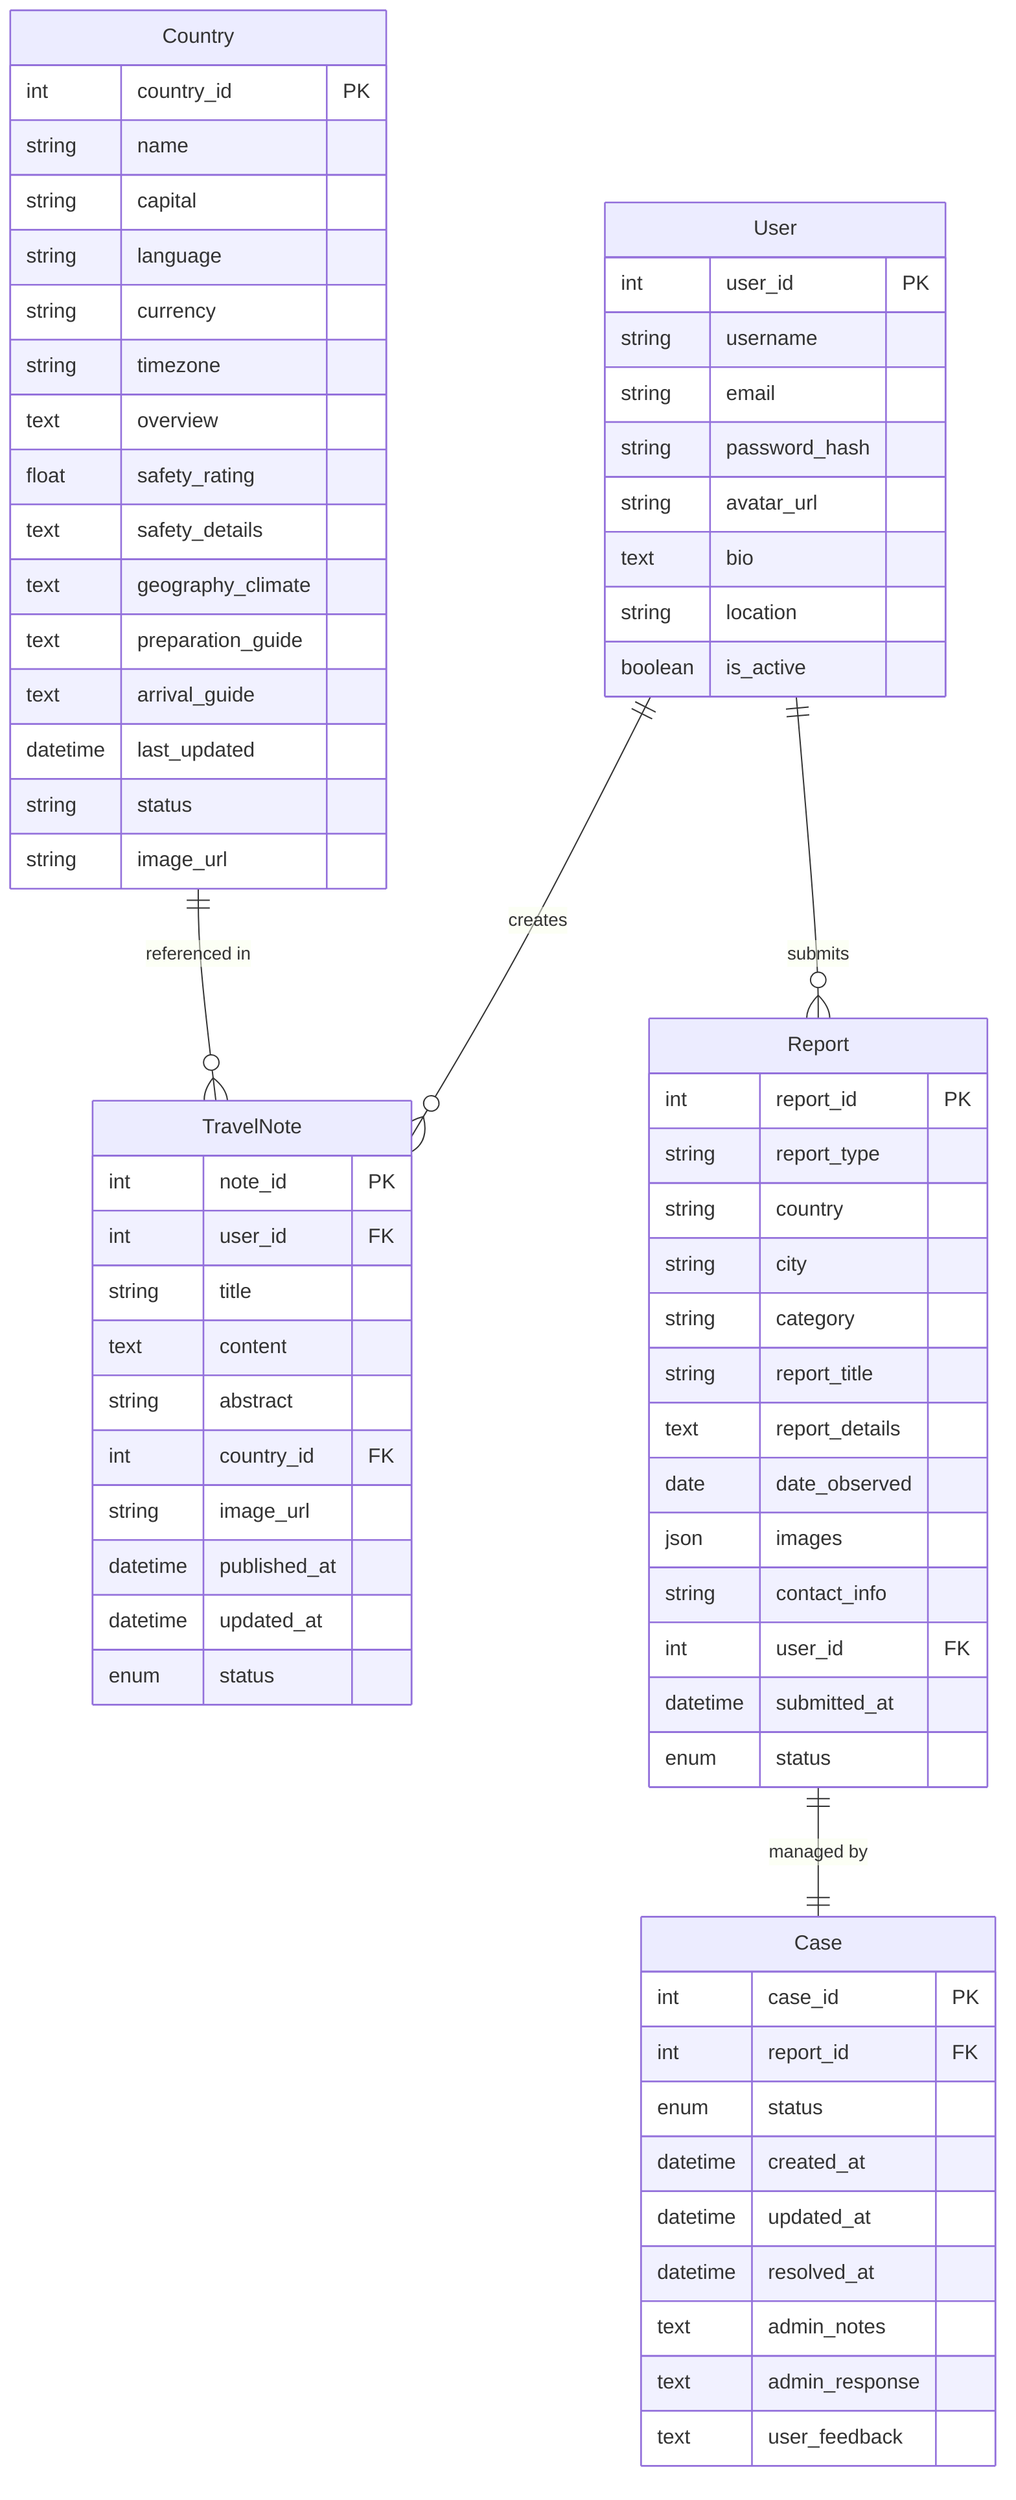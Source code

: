 erDiagram
    User ||--o{ TravelNote : "creates"
    User ||--o{ Report : "submits"
    Country ||--o{ TravelNote : "referenced in"
    Report ||--|| Case : "managed by"
    
    User {
        int user_id PK
        string username
        string email
        string password_hash
        string avatar_url
        text bio
        string location
        boolean is_active
    }
    
    TravelNote {
        int note_id PK
        int user_id FK
        string title
        text content
        string abstract
        int country_id FK
        string image_url
        datetime published_at
        datetime updated_at
        enum status
    }
    
    Country {
        int country_id PK
        string name
        string capital
        string language
        string currency
        string timezone
        text overview
        float safety_rating
        text safety_details
        text geography_climate
        text preparation_guide
        text arrival_guide
        datetime last_updated
        string status
        string image_url
    }
    
    Report {
        int report_id PK
        string report_type
        string country
        string city
        string category
        string report_title
        text report_details
        date date_observed
        json images
        string contact_info
        int user_id FK
        datetime submitted_at
        enum status
    }
    
    Case {
        int case_id PK
        int report_id FK
        enum status
        datetime created_at
        datetime updated_at
        datetime resolved_at
        text admin_notes
        text admin_response
        text user_feedback
    }